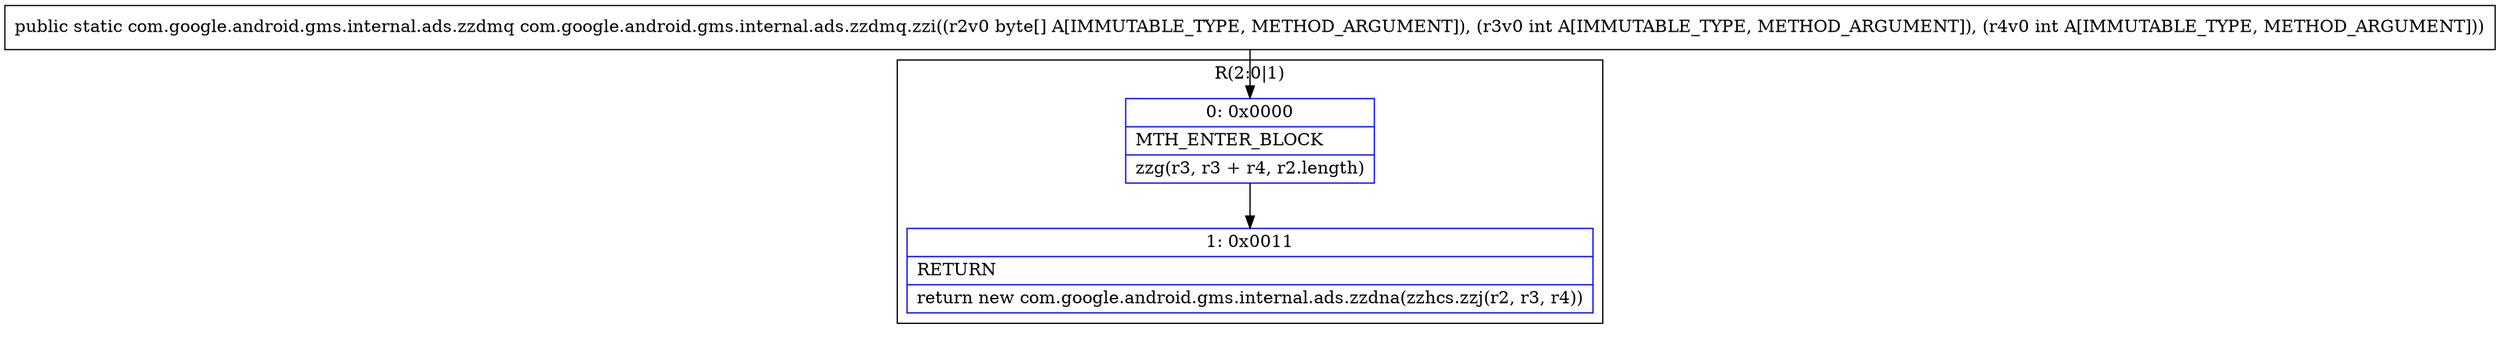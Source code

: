 digraph "CFG forcom.google.android.gms.internal.ads.zzdmq.zzi([BII)Lcom\/google\/android\/gms\/internal\/ads\/zzdmq;" {
subgraph cluster_Region_1381465037 {
label = "R(2:0|1)";
node [shape=record,color=blue];
Node_0 [shape=record,label="{0\:\ 0x0000|MTH_ENTER_BLOCK\l|zzg(r3, r3 + r4, r2.length)\l}"];
Node_1 [shape=record,label="{1\:\ 0x0011|RETURN\l|return new com.google.android.gms.internal.ads.zzdna(zzhcs.zzj(r2, r3, r4))\l}"];
}
MethodNode[shape=record,label="{public static com.google.android.gms.internal.ads.zzdmq com.google.android.gms.internal.ads.zzdmq.zzi((r2v0 byte[] A[IMMUTABLE_TYPE, METHOD_ARGUMENT]), (r3v0 int A[IMMUTABLE_TYPE, METHOD_ARGUMENT]), (r4v0 int A[IMMUTABLE_TYPE, METHOD_ARGUMENT])) }"];
MethodNode -> Node_0;
Node_0 -> Node_1;
}

